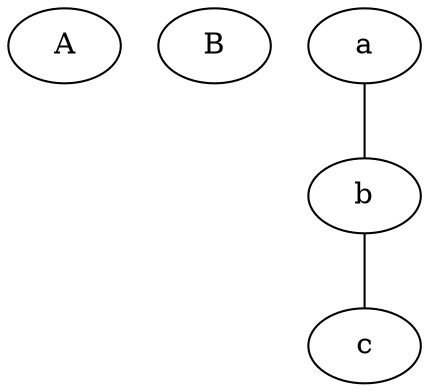 strict graph MyGraph {

size = 15;
node [col = b, tail = bp];
A: ne [name = Anode]
B: nextnode : se;
a -- b -- c [name = Cnode]
}